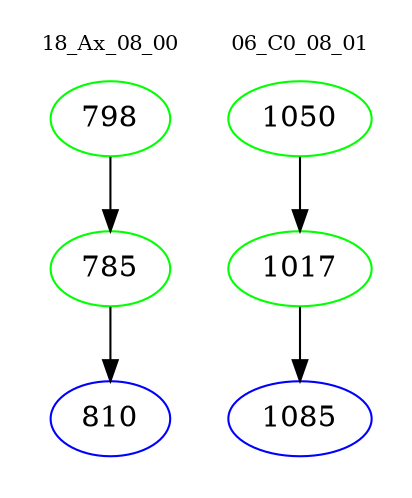 digraph{
subgraph cluster_0 {
color = white
label = "18_Ax_08_00";
fontsize=10;
T0_798 [label="798", color="green"]
T0_798 -> T0_785 [color="black"]
T0_785 [label="785", color="green"]
T0_785 -> T0_810 [color="black"]
T0_810 [label="810", color="blue"]
}
subgraph cluster_1 {
color = white
label = "06_C0_08_01";
fontsize=10;
T1_1050 [label="1050", color="green"]
T1_1050 -> T1_1017 [color="black"]
T1_1017 [label="1017", color="green"]
T1_1017 -> T1_1085 [color="black"]
T1_1085 [label="1085", color="blue"]
}
}
